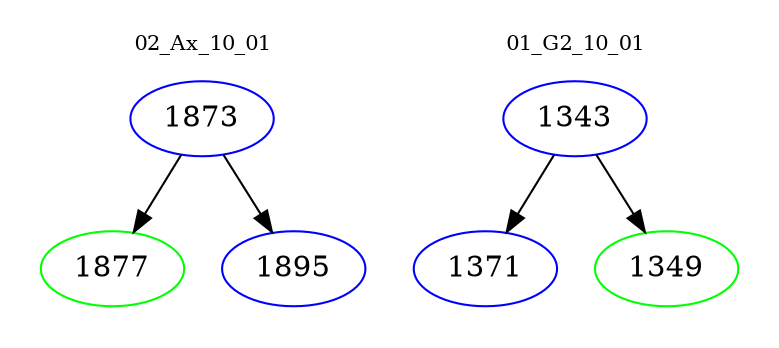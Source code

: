 digraph{
subgraph cluster_0 {
color = white
label = "02_Ax_10_01";
fontsize=10;
T0_1873 [label="1873", color="blue"]
T0_1873 -> T0_1877 [color="black"]
T0_1877 [label="1877", color="green"]
T0_1873 -> T0_1895 [color="black"]
T0_1895 [label="1895", color="blue"]
}
subgraph cluster_1 {
color = white
label = "01_G2_10_01";
fontsize=10;
T1_1343 [label="1343", color="blue"]
T1_1343 -> T1_1371 [color="black"]
T1_1371 [label="1371", color="blue"]
T1_1343 -> T1_1349 [color="black"]
T1_1349 [label="1349", color="green"]
}
}
